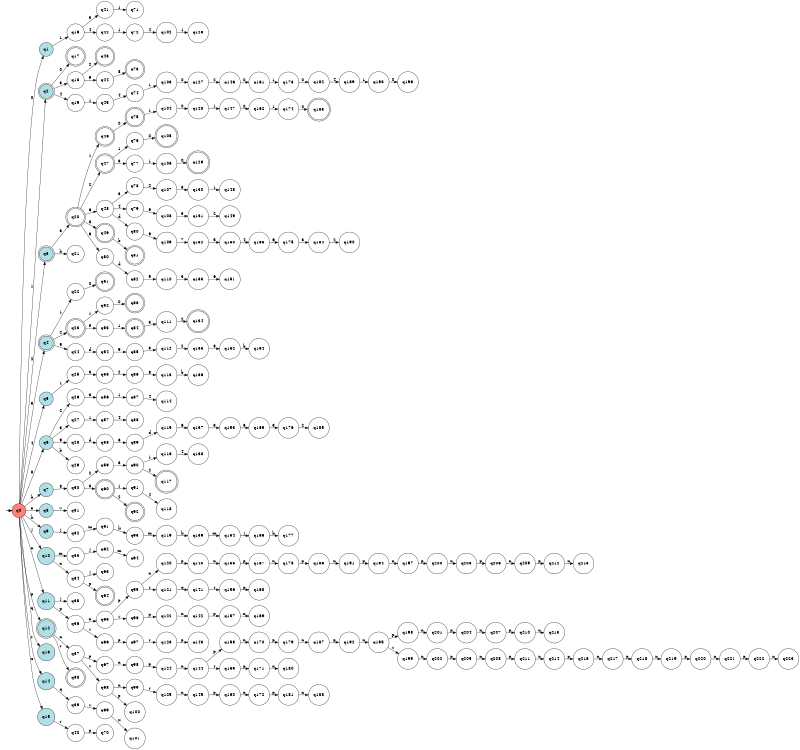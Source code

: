 digraph APTAALF {
__start0 [style = invis, shape = none, label = "", width = 0, height = 0];

rankdir=LR;
size="8,5";

s0 [style="filled", color="black", fillcolor="#ff817b" shape="circle", label="q0"];
s1 [style="filled", color="black", fillcolor="powderblue" shape="circle", label="q1"];
s2 [style="rounded,filled", color="black", fillcolor="powderblue" shape="doublecircle", label="q2"];
s3 [style="rounded,filled", color="black", fillcolor="powderblue" shape="doublecircle", label="q3"];
s4 [style="rounded,filled", color="black", fillcolor="powderblue" shape="doublecircle", label="q4"];
s5 [style="filled", color="black", fillcolor="powderblue" shape="circle", label="q5"];
s6 [style="filled", color="black", fillcolor="powderblue" shape="circle", label="q6"];
s7 [style="filled", color="black", fillcolor="powderblue" shape="circle", label="q7"];
s8 [style="filled", color="black", fillcolor="powderblue" shape="circle", label="q8"];
s9 [style="filled", color="black", fillcolor="powderblue" shape="circle", label="q9"];
s10 [style="filled", color="black", fillcolor="powderblue" shape="circle", label="q10"];
s11 [style="filled", color="black", fillcolor="powderblue" shape="circle", label="q11"];
s12 [style="rounded,filled", color="black", fillcolor="powderblue" shape="doublecircle", label="q12"];
s13 [style="filled", color="black", fillcolor="powderblue" shape="circle", label="q13"];
s14 [style="filled", color="black", fillcolor="powderblue" shape="circle", label="q14"];
s15 [style="filled", color="black", fillcolor="powderblue" shape="circle", label="q15"];
s16 [style="filled", color="black", fillcolor="white" shape="circle", label="q16"];
s17 [style="rounded,filled", color="black", fillcolor="white" shape="doublecircle", label="q17"];
s18 [style="filled", color="black", fillcolor="white" shape="circle", label="q18"];
s19 [style="filled", color="black", fillcolor="white" shape="circle", label="q19"];
s20 [style="rounded,filled", color="black", fillcolor="white" shape="doublecircle", label="q20"];
s21 [style="filled", color="black", fillcolor="white" shape="circle", label="q21"];
s22 [style="filled", color="black", fillcolor="white" shape="circle", label="q22"];
s23 [style="rounded,filled", color="black", fillcolor="white" shape="doublecircle", label="q23"];
s24 [style="filled", color="black", fillcolor="white" shape="circle", label="q24"];
s25 [style="filled", color="black", fillcolor="white" shape="circle", label="q25"];
s26 [style="filled", color="black", fillcolor="white" shape="circle", label="q26"];
s27 [style="filled", color="black", fillcolor="white" shape="circle", label="q27"];
s28 [style="filled", color="black", fillcolor="white" shape="circle", label="q28"];
s29 [style="filled", color="black", fillcolor="white" shape="circle", label="q29"];
s30 [style="filled", color="black", fillcolor="white" shape="circle", label="q30"];
s31 [style="filled", color="black", fillcolor="white" shape="circle", label="q31"];
s32 [style="filled", color="black", fillcolor="white" shape="circle", label="q32"];
s33 [style="filled", color="black", fillcolor="white" shape="circle", label="q33"];
s34 [style="filled", color="black", fillcolor="white" shape="circle", label="q34"];
s35 [style="filled", color="black", fillcolor="white" shape="circle", label="q35"];
s36 [style="filled", color="black", fillcolor="white" shape="circle", label="q36"];
s37 [style="filled", color="black", fillcolor="white" shape="circle", label="q37"];
s38 [style="rounded,filled", color="black", fillcolor="white" shape="doublecircle", label="q38"];
s39 [style="filled", color="black", fillcolor="white" shape="circle", label="q39"];
s40 [style="filled", color="black", fillcolor="white" shape="circle", label="q40"];
s41 [style="filled", color="black", fillcolor="white" shape="circle", label="q41"];
s42 [style="filled", color="black", fillcolor="white" shape="circle", label="q42"];
s43 [style="rounded,filled", color="black", fillcolor="white" shape="doublecircle", label="q43"];
s44 [style="filled", color="black", fillcolor="white" shape="circle", label="q44"];
s45 [style="filled", color="black", fillcolor="white" shape="circle", label="q45"];
s46 [style="rounded,filled", color="black", fillcolor="white" shape="doublecircle", label="q46"];
s47 [style="rounded,filled", color="black", fillcolor="white" shape="doublecircle", label="q47"];
s48 [style="filled", color="black", fillcolor="white" shape="circle", label="q48"];
s49 [style="rounded,filled", color="black", fillcolor="white" shape="doublecircle", label="q49"];
s50 [style="filled", color="black", fillcolor="white" shape="circle", label="q50"];
s51 [style="rounded,filled", color="black", fillcolor="white" shape="doublecircle", label="q51"];
s52 [style="filled", color="black", fillcolor="white" shape="circle", label="q52"];
s53 [style="filled", color="black", fillcolor="white" shape="circle", label="q53"];
s54 [style="filled", color="black", fillcolor="white" shape="circle", label="q54"];
s55 [style="filled", color="black", fillcolor="white" shape="circle", label="q55"];
s56 [style="filled", color="black", fillcolor="white" shape="circle", label="q56"];
s57 [style="filled", color="black", fillcolor="white" shape="circle", label="q57"];
s58 [style="filled", color="black", fillcolor="white" shape="circle", label="q58"];
s59 [style="filled", color="black", fillcolor="white" shape="circle", label="q59"];
s60 [style="rounded,filled", color="black", fillcolor="white" shape="doublecircle", label="q60"];
s61 [style="filled", color="black", fillcolor="white" shape="circle", label="q61"];
s62 [style="filled", color="black", fillcolor="white" shape="circle", label="q62"];
s63 [style="filled", color="black", fillcolor="white" shape="circle", label="q63"];
s64 [style="rounded,filled", color="black", fillcolor="white" shape="doublecircle", label="q64"];
s65 [style="filled", color="black", fillcolor="white" shape="circle", label="q65"];
s66 [style="filled", color="black", fillcolor="white" shape="circle", label="q66"];
s67 [style="filled", color="black", fillcolor="white" shape="circle", label="q67"];
s68 [style="filled", color="black", fillcolor="white" shape="circle", label="q68"];
s69 [style="filled", color="black", fillcolor="white" shape="circle", label="q69"];
s70 [style="filled", color="black", fillcolor="white" shape="circle", label="q70"];
s71 [style="filled", color="black", fillcolor="white" shape="circle", label="q71"];
s72 [style="filled", color="black", fillcolor="white" shape="circle", label="q72"];
s73 [style="rounded,filled", color="black", fillcolor="white" shape="doublecircle", label="q73"];
s74 [style="filled", color="black", fillcolor="white" shape="circle", label="q74"];
s75 [style="rounded,filled", color="black", fillcolor="white" shape="doublecircle", label="q75"];
s76 [style="filled", color="black", fillcolor="white" shape="circle", label="q76"];
s77 [style="filled", color="black", fillcolor="white" shape="circle", label="q77"];
s78 [style="filled", color="black", fillcolor="white" shape="circle", label="q78"];
s79 [style="filled", color="black", fillcolor="white" shape="circle", label="q79"];
s80 [style="filled", color="black", fillcolor="white" shape="circle", label="q80"];
s81 [style="rounded,filled", color="black", fillcolor="white" shape="doublecircle", label="q81"];
s82 [style="filled", color="black", fillcolor="white" shape="circle", label="q82"];
s83 [style="rounded,filled", color="black", fillcolor="white" shape="doublecircle", label="q83"];
s84 [style="rounded,filled", color="black", fillcolor="white" shape="doublecircle", label="q84"];
s85 [style="filled", color="black", fillcolor="white" shape="circle", label="q85"];
s86 [style="filled", color="black", fillcolor="white" shape="circle", label="q86"];
s87 [style="filled", color="black", fillcolor="white" shape="circle", label="q87"];
s88 [style="filled", color="black", fillcolor="white" shape="circle", label="q88"];
s89 [style="filled", color="black", fillcolor="white" shape="circle", label="q89"];
s90 [style="filled", color="black", fillcolor="white" shape="circle", label="q90"];
s91 [style="filled", color="black", fillcolor="white" shape="circle", label="q91"];
s92 [style="rounded,filled", color="black", fillcolor="white" shape="doublecircle", label="q92"];
s93 [style="filled", color="black", fillcolor="white" shape="circle", label="q93"];
s94 [style="filled", color="black", fillcolor="white" shape="circle", label="q94"];
s95 [style="filled", color="black", fillcolor="white" shape="circle", label="q95"];
s96 [style="filled", color="black", fillcolor="white" shape="circle", label="q96"];
s97 [style="filled", color="black", fillcolor="white" shape="circle", label="q97"];
s98 [style="filled", color="black", fillcolor="white" shape="circle", label="q98"];
s99 [style="filled", color="black", fillcolor="white" shape="circle", label="q99"];
s100 [style="filled", color="black", fillcolor="white" shape="circle", label="q100"];
s101 [style="filled", color="black", fillcolor="white" shape="circle", label="q101"];
s102 [style="filled", color="black", fillcolor="white" shape="circle", label="q102"];
s103 [style="filled", color="black", fillcolor="white" shape="circle", label="q103"];
s104 [style="filled", color="black", fillcolor="white" shape="circle", label="q104"];
s105 [style="rounded,filled", color="black", fillcolor="white" shape="doublecircle", label="q105"];
s106 [style="filled", color="black", fillcolor="white" shape="circle", label="q106"];
s107 [style="filled", color="black", fillcolor="white" shape="circle", label="q107"];
s108 [style="filled", color="black", fillcolor="white" shape="circle", label="q108"];
s109 [style="filled", color="black", fillcolor="white" shape="circle", label="q109"];
s110 [style="filled", color="black", fillcolor="white" shape="circle", label="q110"];
s111 [style="filled", color="black", fillcolor="white" shape="circle", label="q111"];
s112 [style="filled", color="black", fillcolor="white" shape="circle", label="q112"];
s113 [style="filled", color="black", fillcolor="white" shape="circle", label="q113"];
s114 [style="filled", color="black", fillcolor="white" shape="circle", label="q114"];
s115 [style="filled", color="black", fillcolor="white" shape="circle", label="q115"];
s116 [style="filled", color="black", fillcolor="white" shape="circle", label="q116"];
s117 [style="rounded,filled", color="black", fillcolor="white" shape="doublecircle", label="q117"];
s118 [style="filled", color="black", fillcolor="white" shape="circle", label="q118"];
s119 [style="filled", color="black", fillcolor="white" shape="circle", label="q119"];
s120 [style="filled", color="black", fillcolor="white" shape="circle", label="q120"];
s121 [style="filled", color="black", fillcolor="white" shape="circle", label="q121"];
s122 [style="filled", color="black", fillcolor="white" shape="circle", label="q122"];
s123 [style="filled", color="black", fillcolor="white" shape="circle", label="q123"];
s124 [style="filled", color="black", fillcolor="white" shape="circle", label="q124"];
s125 [style="filled", color="black", fillcolor="white" shape="circle", label="q125"];
s126 [style="filled", color="black", fillcolor="white" shape="circle", label="q126"];
s127 [style="filled", color="black", fillcolor="white" shape="circle", label="q127"];
s128 [style="filled", color="black", fillcolor="white" shape="circle", label="q128"];
s129 [style="rounded,filled", color="black", fillcolor="white" shape="doublecircle", label="q129"];
s130 [style="filled", color="black", fillcolor="white" shape="circle", label="q130"];
s131 [style="filled", color="black", fillcolor="white" shape="circle", label="q131"];
s132 [style="filled", color="black", fillcolor="white" shape="circle", label="q132"];
s133 [style="filled", color="black", fillcolor="white" shape="circle", label="q133"];
s134 [style="rounded,filled", color="black", fillcolor="white" shape="doublecircle", label="q134"];
s135 [style="filled", color="black", fillcolor="white" shape="circle", label="q135"];
s136 [style="filled", color="black", fillcolor="white" shape="circle", label="q136"];
s137 [style="filled", color="black", fillcolor="white" shape="circle", label="q137"];
s138 [style="filled", color="black", fillcolor="white" shape="circle", label="q138"];
s139 [style="filled", color="black", fillcolor="white" shape="circle", label="q139"];
s140 [style="filled", color="black", fillcolor="white" shape="circle", label="q140"];
s141 [style="filled", color="black", fillcolor="white" shape="circle", label="q141"];
s142 [style="filled", color="black", fillcolor="white" shape="circle", label="q142"];
s143 [style="filled", color="black", fillcolor="white" shape="circle", label="q143"];
s144 [style="filled", color="black", fillcolor="white" shape="circle", label="q144"];
s145 [style="filled", color="black", fillcolor="white" shape="circle", label="q145"];
s146 [style="filled", color="black", fillcolor="white" shape="circle", label="q146"];
s147 [style="filled", color="black", fillcolor="white" shape="circle", label="q147"];
s148 [style="filled", color="black", fillcolor="white" shape="circle", label="q148"];
s149 [style="filled", color="black", fillcolor="white" shape="circle", label="q149"];
s150 [style="filled", color="black", fillcolor="white" shape="circle", label="q150"];
s151 [style="filled", color="black", fillcolor="white" shape="circle", label="q151"];
s152 [style="filled", color="black", fillcolor="white" shape="circle", label="q152"];
s153 [style="filled", color="black", fillcolor="white" shape="circle", label="q153"];
s154 [style="filled", color="black", fillcolor="white" shape="circle", label="q154"];
s155 [style="filled", color="black", fillcolor="white" shape="circle", label="q155"];
s156 [style="filled", color="black", fillcolor="white" shape="circle", label="q156"];
s157 [style="filled", color="black", fillcolor="white" shape="circle", label="q157"];
s158 [style="filled", color="black", fillcolor="white" shape="circle", label="q158"];
s159 [style="filled", color="black", fillcolor="white" shape="circle", label="q159"];
s160 [style="filled", color="black", fillcolor="white" shape="circle", label="q160"];
s161 [style="filled", color="black", fillcolor="white" shape="circle", label="q161"];
s162 [style="filled", color="black", fillcolor="white" shape="circle", label="q162"];
s163 [style="filled", color="black", fillcolor="white" shape="circle", label="q163"];
s164 [style="filled", color="black", fillcolor="white" shape="circle", label="q164"];
s165 [style="filled", color="black", fillcolor="white" shape="circle", label="q165"];
s166 [style="filled", color="black", fillcolor="white" shape="circle", label="q166"];
s167 [style="filled", color="black", fillcolor="white" shape="circle", label="q167"];
s168 [style="filled", color="black", fillcolor="white" shape="circle", label="q168"];
s169 [style="filled", color="black", fillcolor="white" shape="circle", label="q169"];
s170 [style="filled", color="black", fillcolor="white" shape="circle", label="q170"];
s171 [style="filled", color="black", fillcolor="white" shape="circle", label="q171"];
s172 [style="filled", color="black", fillcolor="white" shape="circle", label="q172"];
s173 [style="filled", color="black", fillcolor="white" shape="circle", label="q173"];
s174 [style="filled", color="black", fillcolor="white" shape="circle", label="q174"];
s175 [style="filled", color="black", fillcolor="white" shape="circle", label="q175"];
s176 [style="filled", color="black", fillcolor="white" shape="circle", label="q176"];
s177 [style="filled", color="black", fillcolor="white" shape="circle", label="q177"];
s178 [style="filled", color="black", fillcolor="white" shape="circle", label="q178"];
s179 [style="filled", color="black", fillcolor="white" shape="circle", label="q179"];
s180 [style="filled", color="black", fillcolor="white" shape="circle", label="q180"];
s181 [style="filled", color="black", fillcolor="white" shape="circle", label="q181"];
s182 [style="filled", color="black", fillcolor="white" shape="circle", label="q182"];
s183 [style="rounded,filled", color="black", fillcolor="white" shape="doublecircle", label="q183"];
s184 [style="filled", color="black", fillcolor="white" shape="circle", label="q184"];
s185 [style="filled", color="black", fillcolor="white" shape="circle", label="q185"];
s186 [style="filled", color="black", fillcolor="white" shape="circle", label="q186"];
s187 [style="filled", color="black", fillcolor="white" shape="circle", label="q187"];
s188 [style="filled", color="black", fillcolor="white" shape="circle", label="q188"];
s189 [style="filled", color="black", fillcolor="white" shape="circle", label="q189"];
s190 [style="filled", color="black", fillcolor="white" shape="circle", label="q190"];
s191 [style="filled", color="black", fillcolor="white" shape="circle", label="q191"];
s192 [style="filled", color="black", fillcolor="white" shape="circle", label="q192"];
s193 [style="filled", color="black", fillcolor="white" shape="circle", label="q193"];
s194 [style="filled", color="black", fillcolor="white" shape="circle", label="q194"];
s195 [style="filled", color="black", fillcolor="white" shape="circle", label="q195"];
s196 [style="filled", color="black", fillcolor="white" shape="circle", label="q196"];
s197 [style="filled", color="black", fillcolor="white" shape="circle", label="q197"];
s198 [style="filled", color="black", fillcolor="white" shape="circle", label="q198"];
s199 [style="filled", color="black", fillcolor="white" shape="circle", label="q199"];
s200 [style="filled", color="black", fillcolor="white" shape="circle", label="q200"];
s201 [style="filled", color="black", fillcolor="white" shape="circle", label="q201"];
s202 [style="filled", color="black", fillcolor="white" shape="circle", label="q202"];
s203 [style="filled", color="black", fillcolor="white" shape="circle", label="q203"];
s204 [style="filled", color="black", fillcolor="white" shape="circle", label="q204"];
s205 [style="filled", color="black", fillcolor="white" shape="circle", label="q205"];
s206 [style="filled", color="black", fillcolor="white" shape="circle", label="q206"];
s207 [style="filled", color="black", fillcolor="white" shape="circle", label="q207"];
s208 [style="filled", color="black", fillcolor="white" shape="circle", label="q208"];
s209 [style="filled", color="black", fillcolor="white" shape="circle", label="q209"];
s210 [style="filled", color="black", fillcolor="white" shape="circle", label="q210"];
s211 [style="filled", color="black", fillcolor="white" shape="circle", label="q211"];
s212 [style="filled", color="black", fillcolor="white" shape="circle", label="q212"];
s213 [style="filled", color="black", fillcolor="white" shape="circle", label="q213"];
s214 [style="filled", color="black", fillcolor="white" shape="circle", label="q214"];
s215 [style="filled", color="black", fillcolor="white" shape="circle", label="q215"];
s216 [style="filled", color="black", fillcolor="white" shape="circle", label="q216"];
s217 [style="filled", color="black", fillcolor="white" shape="circle", label="q217"];
s218 [style="filled", color="black", fillcolor="white" shape="circle", label="q218"];
s219 [style="filled", color="black", fillcolor="white" shape="circle", label="q219"];
s220 [style="filled", color="black", fillcolor="white" shape="circle", label="q220"];
s221 [style="filled", color="black", fillcolor="white" shape="circle", label="q221"];
s222 [style="filled", color="black", fillcolor="white" shape="circle", label="q222"];
s223 [style="filled", color="black", fillcolor="white" shape="circle", label="q223"];
subgraph cluster_main { 
	graph [pad=".75", ranksep="0.15", nodesep="0.15"];
	 style=invis; 
	__start0 -> s0 [penwidth=2];
}
s0 -> s1 [label="0"];
s0 -> s2 [label="1"];
s0 -> s3 [label="2"];
s0 -> s4 [label="3"];
s0 -> s5 [label="4"];
s0 -> s6 [label="8"];
s0 -> s7 [label="b"];
s0 -> s8 [label="e"];
s0 -> s9 [label="h"];
s0 -> s10 [label="j"];
s0 -> s11 [label="n"];
s0 -> s12 [label="p"];
s0 -> s13 [label="q"];
s0 -> s14 [label="r"];
s0 -> s15 [label="x"];
s1 -> s16 [label="1"];
s2 -> s17 [label="0"];
s2 -> s18 [label="3"];
s2 -> s19 [label="4"];
s3 -> s20 [label="3"];
s3 -> s21 [label="b"];
s4 -> s22 [label="1"];
s4 -> s23 [label="2"];
s4 -> s24 [label="9"];
s5 -> s25 [label="1"];
s6 -> s26 [label="2"];
s6 -> s27 [label="3"];
s6 -> s28 [label="9"];
s6 -> s29 [label="b"];
s7 -> s30 [label="8"];
s8 -> s31 [label="v"];
s9 -> s32 [label="j"];
s10 -> s33 [label="m"];
s10 -> s34 [label="n"];
s11 -> s35 [label="j"];
s11 -> s36 [label="p"];
s12 -> s37 [label="n"];
s12 -> s38 [label="r"];
s14 -> s39 [label="q"];
s15 -> s40 [label="r"];
s16 -> s41 [label="3"];
s16 -> s42 [label="4"];
s18 -> s43 [label="2"];
s18 -> s44 [label="9"];
s19 -> s45 [label="1"];
s20 -> s46 [label="1"];
s20 -> s47 [label="2"];
s20 -> s48 [label="6"];
s20 -> s49 [label="8"];
s20 -> s50 [label="9"];
s22 -> s51 [label="0"];
s23 -> s52 [label="1"];
s23 -> s53 [label="3"];
s24 -> s54 [label="d"];
s25 -> s55 [label="3"];
s26 -> s56 [label="3"];
s27 -> s57 [label="1"];
s28 -> s58 [label="d"];
s30 -> s59 [label="2"];
s30 -> s60 [label="3"];
s32 -> s61 [label="m"];
s33 -> s62 [label="j"];
s34 -> s63 [label="j"];
s34 -> s64 [label="p"];
s36 -> s65 [label="n"];
s36 -> s66 [label="r"];
s37 -> s67 [label="p"];
s37 -> s68 [label="r"];
s39 -> s69 [label="r"];
s40 -> s70 [label="p"];
s41 -> s71 [label="1"];
s42 -> s72 [label="1"];
s44 -> s73 [label="8"];
s45 -> s74 [label="4"];
s46 -> s75 [label="0"];
s47 -> s76 [label="1"];
s47 -> s77 [label="3"];
s48 -> s78 [label="3"];
s48 -> s79 [label="4"];
s48 -> s80 [label="d"];
s49 -> s81 [label="b"];
s50 -> s82 [label="d"];
s52 -> s83 [label="0"];
s53 -> s84 [label="1"];
s54 -> s85 [label="9"];
s55 -> s86 [label="2"];
s56 -> s87 [label="1"];
s57 -> s88 [label="4"];
s58 -> s89 [label="6"];
s59 -> s90 [label="3"];
s60 -> s91 [label="1"];
s60 -> s92 [label="2"];
s61 -> s93 [label="k"];
s62 -> s94 [label="m"];
s65 -> s95 [label="p"];
s65 -> s96 [label="r"];
s66 -> s97 [label="p"];
s67 -> s98 [label="n"];
s68 -> s99 [label="n"];
s68 -> s100 [label="p"];
s69 -> s101 [label="x"];
s72 -> s102 [label="4"];
s74 -> s103 [label="1"];
s75 -> s104 [label="1"];
s76 -> s105 [label="0"];
s77 -> s106 [label="1"];
s78 -> s107 [label="2"];
s79 -> s108 [label="6"];
s80 -> s109 [label="6"];
s82 -> s110 [label="9"];
s84 -> s111 [label="3"];
s85 -> s112 [label="3"];
s86 -> s113 [label="8"];
s87 -> s114 [label="4"];
s89 -> s115 [label="d"];
s90 -> s116 [label="1"];
s90 -> s117 [label="2"];
s91 -> s118 [label="4"];
s93 -> s119 [label="m"];
s95 -> s120 [label="n"];
s95 -> s121 [label="r"];
s96 -> s122 [label="p"];
s97 -> s123 [label="r"];
s98 -> s124 [label="p"];
s99 -> s125 [label="r"];
s102 -> s126 [label="1"];
s103 -> s127 [label="0"];
s104 -> s128 [label="0"];
s106 -> s129 [label="0"];
s107 -> s130 [label="3"];
s108 -> s131 [label="3"];
s109 -> s132 [label="7"];
s110 -> s133 [label="3"];
s111 -> s134 [label="2"];
s112 -> s135 [label="2"];
s113 -> s136 [label="b"];
s115 -> s137 [label="6"];
s116 -> s138 [label="4"];
s119 -> s139 [label="k"];
s120 -> s140 [label="p"];
s121 -> s141 [label="q"];
s122 -> s142 [label="n"];
s123 -> s143 [label="p"];
s124 -> s144 [label="n"];
s125 -> s145 [label="n"];
s127 -> s146 [label="2"];
s128 -> s147 [label="1"];
s130 -> s148 [label="1"];
s131 -> s149 [label="2"];
s132 -> s150 [label="5"];
s133 -> s151 [label="6"];
s135 -> s152 [label="8"];
s137 -> s153 [label="3"];
s139 -> s154 [label="m"];
s140 -> s155 [label="n"];
s141 -> s156 [label="r"];
s142 -> s157 [label="p"];
s144 -> s158 [label="p"];
s144 -> s159 [label="r"];
s145 -> s160 [label="p"];
s146 -> s161 [label="0"];
s147 -> s162 [label="0"];
s150 -> s163 [label="4"];
s152 -> s164 [label="b"];
s153 -> s165 [label="6"];
s154 -> s166 [label="j"];
s155 -> s167 [label="p"];
s156 -> s168 [label="p"];
s157 -> s169 [label="n"];
s158 -> s170 [label="n"];
s159 -> s171 [label="p"];
s160 -> s172 [label="n"];
s161 -> s173 [label="1"];
s162 -> s174 [label="1"];
s163 -> s175 [label="6"];
s165 -> s176 [label="3"];
s166 -> s177 [label="h"];
s167 -> s178 [label="n"];
s170 -> s179 [label="p"];
s171 -> s180 [label="n"];
s172 -> s181 [label="p"];
s173 -> s182 [label="0"];
s174 -> s183 [label="0"];
s175 -> s184 [label="3"];
s176 -> s185 [label="2"];
s178 -> s186 [label="p"];
s179 -> s187 [label="n"];
s181 -> s188 [label="n"];
s182 -> s189 [label="4"];
s184 -> s190 [label="2"];
s186 -> s191 [label="n"];
s187 -> s192 [label="p"];
s189 -> s193 [label="1"];
s191 -> s194 [label="p"];
s192 -> s195 [label="n"];
s193 -> s196 [label="0"];
s194 -> s197 [label="n"];
s195 -> s198 [label="p"];
s195 -> s199 [label="r"];
s197 -> s200 [label="p"];
s198 -> s201 [label="n"];
s199 -> s202 [label="n"];
s200 -> s203 [label="n"];
s201 -> s204 [label="p"];
s202 -> s205 [label="p"];
s203 -> s206 [label="p"];
s204 -> s207 [label="n"];
s205 -> s208 [label="n"];
s206 -> s209 [label="n"];
s207 -> s210 [label="p"];
s208 -> s211 [label="p"];
s209 -> s212 [label="p"];
s210 -> s213 [label="n"];
s211 -> s214 [label="n"];
s212 -> s215 [label="n"];
s214 -> s216 [label="p"];
s216 -> s217 [label="n"];
s217 -> s218 [label="p"];
s218 -> s219 [label="n"];
s219 -> s220 [label="p"];
s220 -> s221 [label="n"];
s221 -> s222 [label="p"];
s222 -> s223 [label="n"];

}